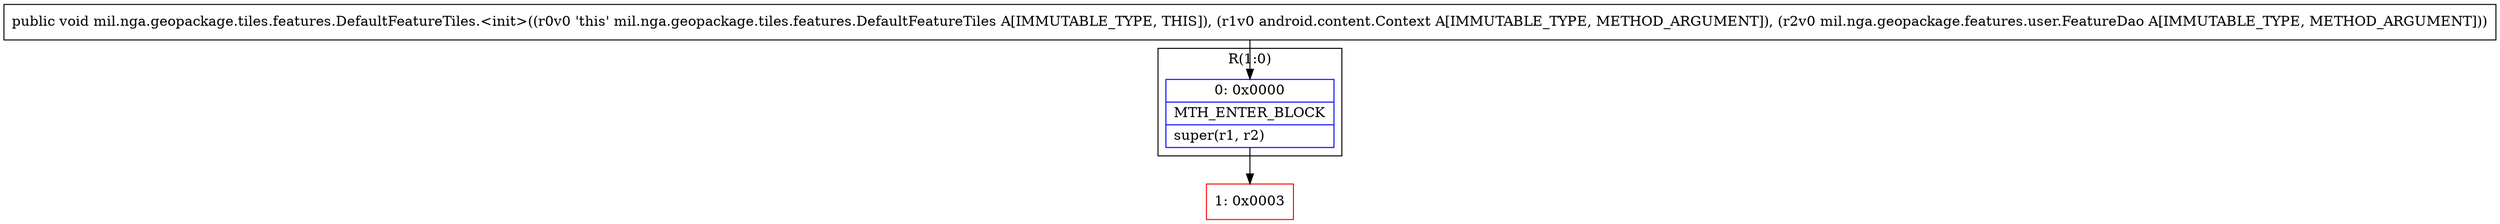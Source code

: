 digraph "CFG formil.nga.geopackage.tiles.features.DefaultFeatureTiles.\<init\>(Landroid\/content\/Context;Lmil\/nga\/geopackage\/features\/user\/FeatureDao;)V" {
subgraph cluster_Region_1572735366 {
label = "R(1:0)";
node [shape=record,color=blue];
Node_0 [shape=record,label="{0\:\ 0x0000|MTH_ENTER_BLOCK\l|super(r1, r2)\l}"];
}
Node_1 [shape=record,color=red,label="{1\:\ 0x0003}"];
MethodNode[shape=record,label="{public void mil.nga.geopackage.tiles.features.DefaultFeatureTiles.\<init\>((r0v0 'this' mil.nga.geopackage.tiles.features.DefaultFeatureTiles A[IMMUTABLE_TYPE, THIS]), (r1v0 android.content.Context A[IMMUTABLE_TYPE, METHOD_ARGUMENT]), (r2v0 mil.nga.geopackage.features.user.FeatureDao A[IMMUTABLE_TYPE, METHOD_ARGUMENT])) }"];
MethodNode -> Node_0;
Node_0 -> Node_1;
}


